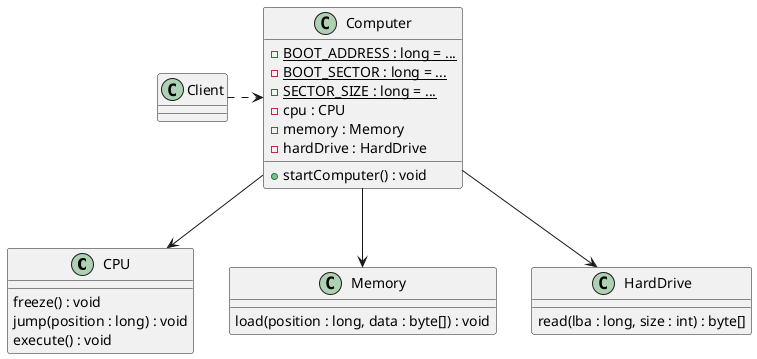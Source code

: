 @startuml

class CPU {
  freeze() : void
  jump(position : long) : void
  execute() : void
}
class Memory {
  load(position : long, data : byte[]) : void
}
class HardDrive {
  read(lba : long, size : int) : byte[]
}
class Computer {
  - {static} BOOT_ADDRESS : long = ...
  - {static} BOOT_SECTOR : long = ...
  - {static} SECTOR_SIZE : long = ...
  - cpu : CPU
  - memory : Memory
  - hardDrive : HardDrive
  + startComputer() : void
}

Computer --> CPU
Computer --> Memory
Computer --> HardDrive

Client .> Computer

@enduml